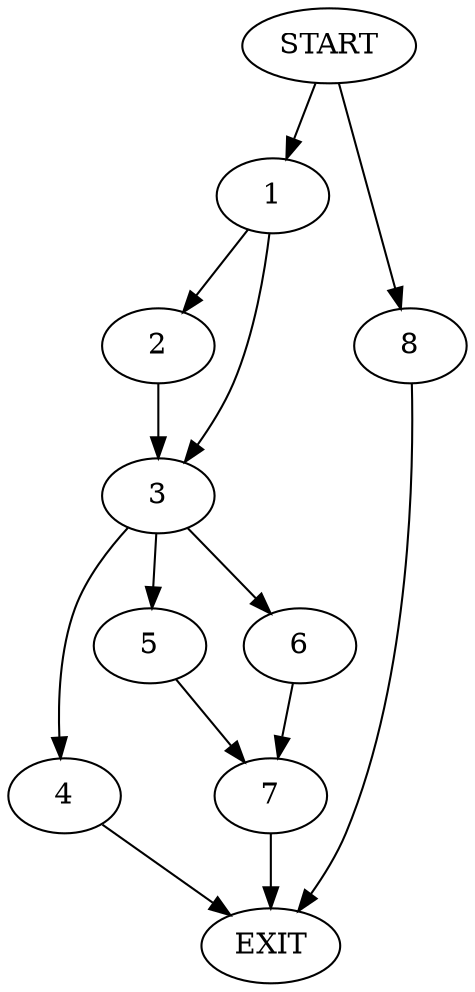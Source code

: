 digraph {
0 [label="START"]
9 [label="EXIT"]
0 -> 1
1 -> 2
1 -> 3
3 -> 4
3 -> 5
3 -> 6
2 -> 3
4 -> 9
5 -> 7
6 -> 7
7 -> 9
0 -> 8
8 -> 9
}
